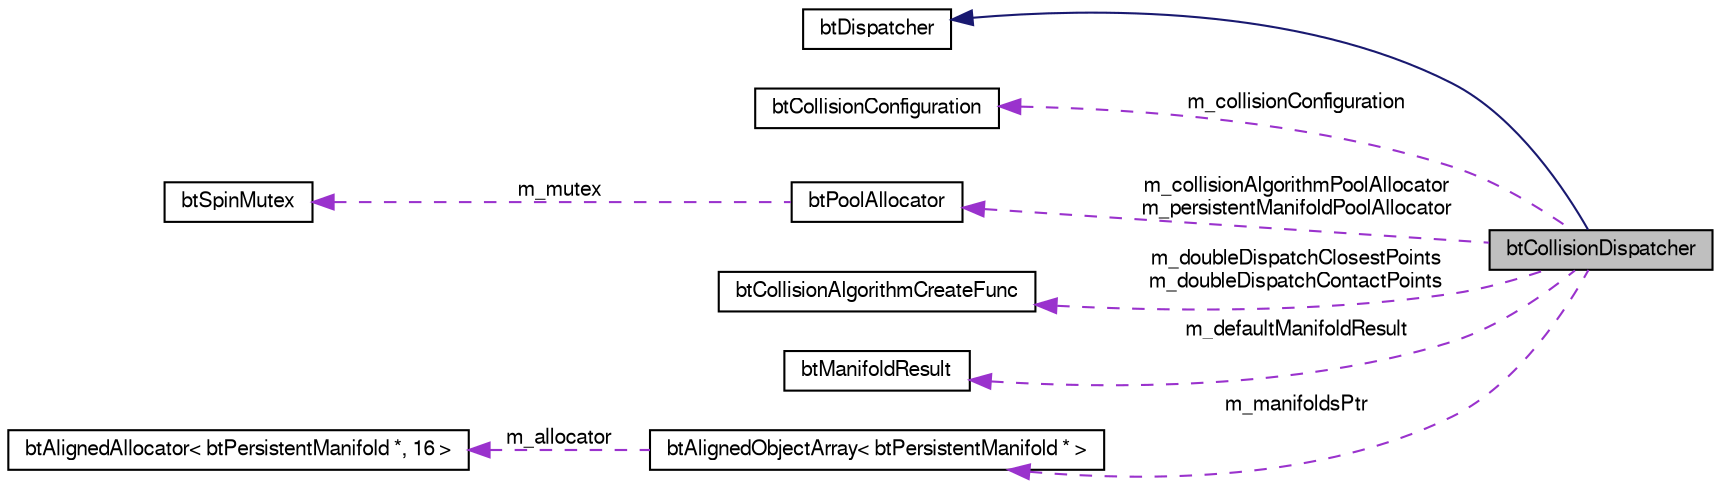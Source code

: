digraph G
{
  bgcolor="transparent";
  edge [fontname="FreeSans",fontsize=10,labelfontname="FreeSans",labelfontsize=10];
  node [fontname="FreeSans",fontsize=10,shape=record];
  rankdir=LR;
  Node1 [label="btCollisionDispatcher",height=0.2,width=0.4,color="black", fillcolor="grey75", style="filled" fontcolor="black"];
  Node2 -> Node1 [dir=back,color="midnightblue",fontsize=10,style="solid"];
  Node2 [label="btDispatcher",height=0.2,width=0.4,color="black",URL="$classbt_dispatcher.html"];
  Node3 -> Node1 [dir=back,color="darkorchid3",fontsize=10,style="dashed",label="m_collisionConfiguration"];
  Node3 [label="btCollisionConfiguration",height=0.2,width=0.4,color="black",URL="$classbt_collision_configuration.html"];
  Node4 -> Node1 [dir=back,color="darkorchid3",fontsize=10,style="dashed",label="m_collisionAlgorithmPoolAllocator\nm_persistentManifoldPoolAllocator"];
  Node4 [label="btPoolAllocator",height=0.2,width=0.4,color="black",URL="$classbt_pool_allocator.html",tooltip="The btPoolAllocator class allows to efficiently allocate a large pool of objects..."];
  Node5 -> Node4 [dir=back,color="darkorchid3",fontsize=10,style="dashed",label="m_mutex"];
  Node5 [label="btSpinMutex",height=0.2,width=0.4,color="black",URL="$classbt_spin_mutex.html"];
  Node6 -> Node1 [dir=back,color="darkorchid3",fontsize=10,style="dashed",label="m_doubleDispatchClosestPoints\nm_doubleDispatchContactPoints"];
  Node6 [label="btCollisionAlgorithmCreateFunc",height=0.2,width=0.4,color="black",URL="$structbt_collision_algorithm_create_func.html",tooltip="Used by the btCollisionDispatcher to register and create instances for btCollisionAlgorithm..."];
  Node7 -> Node1 [dir=back,color="darkorchid3",fontsize=10,style="dashed",label="m_defaultManifoldResult"];
  Node7 [label="btManifoldResult",height=0.2,width=0.4,color="black",URL="$classbt_manifold_result.html",tooltip="btManifoldResult is a helper class to manage contact results."];
  Node8 -> Node1 [dir=back,color="darkorchid3",fontsize=10,style="dashed",label="m_manifoldsPtr"];
  Node8 [label="btAlignedObjectArray\< btPersistentManifold * \>",height=0.2,width=0.4,color="black",URL="$classbt_aligned_object_array.html"];
  Node9 -> Node8 [dir=back,color="darkorchid3",fontsize=10,style="dashed",label="m_allocator"];
  Node9 [label="btAlignedAllocator\< btPersistentManifold *, 16 \>",height=0.2,width=0.4,color="black",URL="$classbt_aligned_allocator.html"];
}
